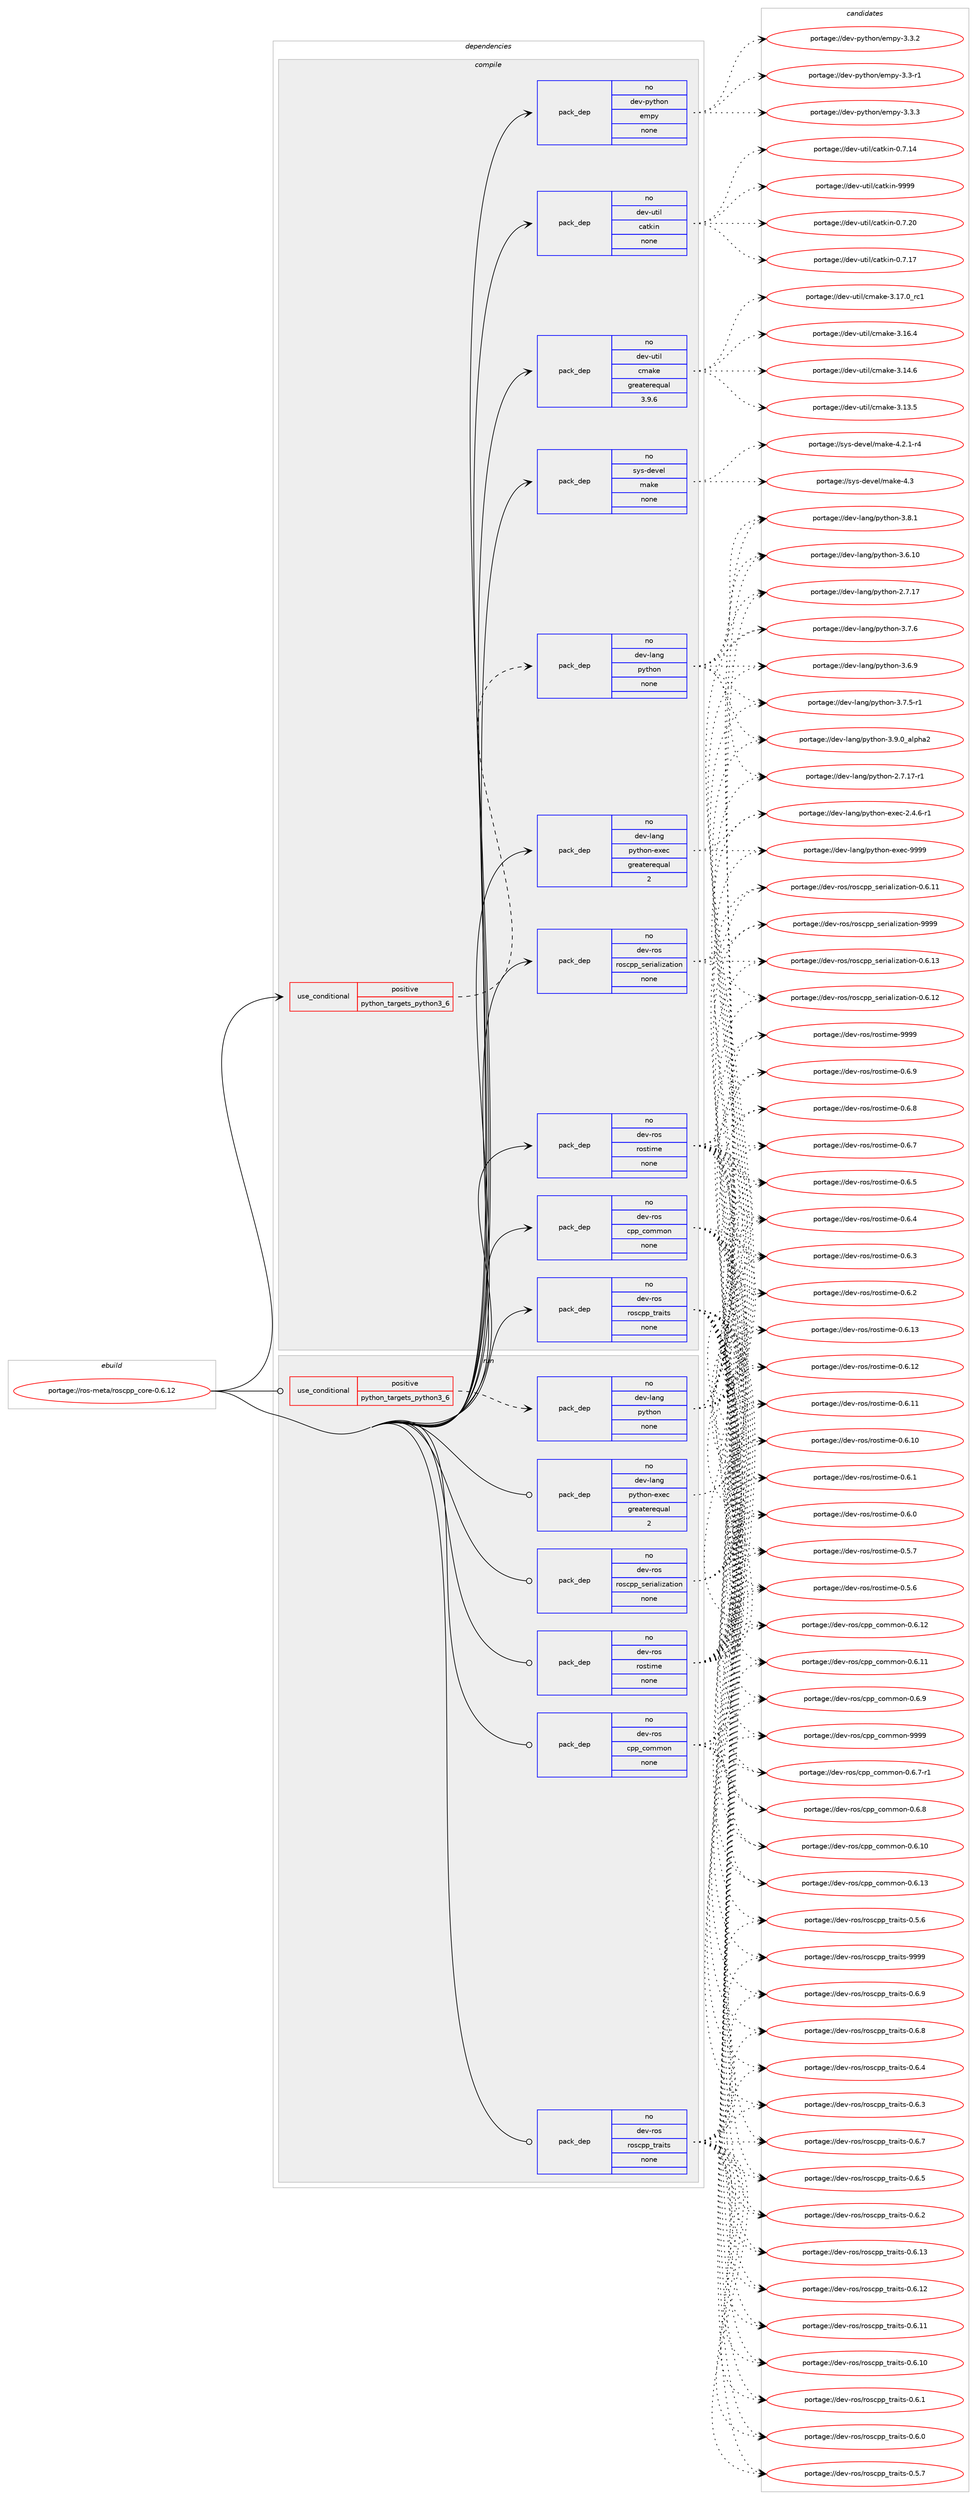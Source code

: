 digraph prolog {

# *************
# Graph options
# *************

newrank=true;
concentrate=true;
compound=true;
graph [rankdir=LR,fontname=Helvetica,fontsize=10,ranksep=1.5];#, ranksep=2.5, nodesep=0.2];
edge  [arrowhead=vee];
node  [fontname=Helvetica,fontsize=10];

# **********
# The ebuild
# **********

subgraph cluster_leftcol {
color=gray;
rank=same;
label=<<i>ebuild</i>>;
id [label="portage://ros-meta/roscpp_core-0.6.12", color=red, width=4, href="../ros-meta/roscpp_core-0.6.12.svg"];
}

# ****************
# The dependencies
# ****************

subgraph cluster_midcol {
color=gray;
label=<<i>dependencies</i>>;
subgraph cluster_compile {
fillcolor="#eeeeee";
style=filled;
label=<<i>compile</i>>;
subgraph cond20304 {
dependency101438 [label=<<TABLE BORDER="0" CELLBORDER="1" CELLSPACING="0" CELLPADDING="4"><TR><TD ROWSPAN="3" CELLPADDING="10">use_conditional</TD></TR><TR><TD>positive</TD></TR><TR><TD>python_targets_python3_6</TD></TR></TABLE>>, shape=none, color=red];
subgraph pack79366 {
dependency101439 [label=<<TABLE BORDER="0" CELLBORDER="1" CELLSPACING="0" CELLPADDING="4" WIDTH="220"><TR><TD ROWSPAN="6" CELLPADDING="30">pack_dep</TD></TR><TR><TD WIDTH="110">no</TD></TR><TR><TD>dev-lang</TD></TR><TR><TD>python</TD></TR><TR><TD>none</TD></TR><TR><TD></TD></TR></TABLE>>, shape=none, color=blue];
}
dependency101438:e -> dependency101439:w [weight=20,style="dashed",arrowhead="vee"];
}
id:e -> dependency101438:w [weight=20,style="solid",arrowhead="vee"];
subgraph pack79367 {
dependency101440 [label=<<TABLE BORDER="0" CELLBORDER="1" CELLSPACING="0" CELLPADDING="4" WIDTH="220"><TR><TD ROWSPAN="6" CELLPADDING="30">pack_dep</TD></TR><TR><TD WIDTH="110">no</TD></TR><TR><TD>dev-lang</TD></TR><TR><TD>python-exec</TD></TR><TR><TD>greaterequal</TD></TR><TR><TD>2</TD></TR></TABLE>>, shape=none, color=blue];
}
id:e -> dependency101440:w [weight=20,style="solid",arrowhead="vee"];
subgraph pack79368 {
dependency101441 [label=<<TABLE BORDER="0" CELLBORDER="1" CELLSPACING="0" CELLPADDING="4" WIDTH="220"><TR><TD ROWSPAN="6" CELLPADDING="30">pack_dep</TD></TR><TR><TD WIDTH="110">no</TD></TR><TR><TD>dev-python</TD></TR><TR><TD>empy</TD></TR><TR><TD>none</TD></TR><TR><TD></TD></TR></TABLE>>, shape=none, color=blue];
}
id:e -> dependency101441:w [weight=20,style="solid",arrowhead="vee"];
subgraph pack79369 {
dependency101442 [label=<<TABLE BORDER="0" CELLBORDER="1" CELLSPACING="0" CELLPADDING="4" WIDTH="220"><TR><TD ROWSPAN="6" CELLPADDING="30">pack_dep</TD></TR><TR><TD WIDTH="110">no</TD></TR><TR><TD>dev-ros</TD></TR><TR><TD>cpp_common</TD></TR><TR><TD>none</TD></TR><TR><TD></TD></TR></TABLE>>, shape=none, color=blue];
}
id:e -> dependency101442:w [weight=20,style="solid",arrowhead="vee"];
subgraph pack79370 {
dependency101443 [label=<<TABLE BORDER="0" CELLBORDER="1" CELLSPACING="0" CELLPADDING="4" WIDTH="220"><TR><TD ROWSPAN="6" CELLPADDING="30">pack_dep</TD></TR><TR><TD WIDTH="110">no</TD></TR><TR><TD>dev-ros</TD></TR><TR><TD>roscpp_serialization</TD></TR><TR><TD>none</TD></TR><TR><TD></TD></TR></TABLE>>, shape=none, color=blue];
}
id:e -> dependency101443:w [weight=20,style="solid",arrowhead="vee"];
subgraph pack79371 {
dependency101444 [label=<<TABLE BORDER="0" CELLBORDER="1" CELLSPACING="0" CELLPADDING="4" WIDTH="220"><TR><TD ROWSPAN="6" CELLPADDING="30">pack_dep</TD></TR><TR><TD WIDTH="110">no</TD></TR><TR><TD>dev-ros</TD></TR><TR><TD>roscpp_traits</TD></TR><TR><TD>none</TD></TR><TR><TD></TD></TR></TABLE>>, shape=none, color=blue];
}
id:e -> dependency101444:w [weight=20,style="solid",arrowhead="vee"];
subgraph pack79372 {
dependency101445 [label=<<TABLE BORDER="0" CELLBORDER="1" CELLSPACING="0" CELLPADDING="4" WIDTH="220"><TR><TD ROWSPAN="6" CELLPADDING="30">pack_dep</TD></TR><TR><TD WIDTH="110">no</TD></TR><TR><TD>dev-ros</TD></TR><TR><TD>rostime</TD></TR><TR><TD>none</TD></TR><TR><TD></TD></TR></TABLE>>, shape=none, color=blue];
}
id:e -> dependency101445:w [weight=20,style="solid",arrowhead="vee"];
subgraph pack79373 {
dependency101446 [label=<<TABLE BORDER="0" CELLBORDER="1" CELLSPACING="0" CELLPADDING="4" WIDTH="220"><TR><TD ROWSPAN="6" CELLPADDING="30">pack_dep</TD></TR><TR><TD WIDTH="110">no</TD></TR><TR><TD>dev-util</TD></TR><TR><TD>catkin</TD></TR><TR><TD>none</TD></TR><TR><TD></TD></TR></TABLE>>, shape=none, color=blue];
}
id:e -> dependency101446:w [weight=20,style="solid",arrowhead="vee"];
subgraph pack79374 {
dependency101447 [label=<<TABLE BORDER="0" CELLBORDER="1" CELLSPACING="0" CELLPADDING="4" WIDTH="220"><TR><TD ROWSPAN="6" CELLPADDING="30">pack_dep</TD></TR><TR><TD WIDTH="110">no</TD></TR><TR><TD>dev-util</TD></TR><TR><TD>cmake</TD></TR><TR><TD>greaterequal</TD></TR><TR><TD>3.9.6</TD></TR></TABLE>>, shape=none, color=blue];
}
id:e -> dependency101447:w [weight=20,style="solid",arrowhead="vee"];
subgraph pack79375 {
dependency101448 [label=<<TABLE BORDER="0" CELLBORDER="1" CELLSPACING="0" CELLPADDING="4" WIDTH="220"><TR><TD ROWSPAN="6" CELLPADDING="30">pack_dep</TD></TR><TR><TD WIDTH="110">no</TD></TR><TR><TD>sys-devel</TD></TR><TR><TD>make</TD></TR><TR><TD>none</TD></TR><TR><TD></TD></TR></TABLE>>, shape=none, color=blue];
}
id:e -> dependency101448:w [weight=20,style="solid",arrowhead="vee"];
}
subgraph cluster_compileandrun {
fillcolor="#eeeeee";
style=filled;
label=<<i>compile and run</i>>;
}
subgraph cluster_run {
fillcolor="#eeeeee";
style=filled;
label=<<i>run</i>>;
subgraph cond20305 {
dependency101449 [label=<<TABLE BORDER="0" CELLBORDER="1" CELLSPACING="0" CELLPADDING="4"><TR><TD ROWSPAN="3" CELLPADDING="10">use_conditional</TD></TR><TR><TD>positive</TD></TR><TR><TD>python_targets_python3_6</TD></TR></TABLE>>, shape=none, color=red];
subgraph pack79376 {
dependency101450 [label=<<TABLE BORDER="0" CELLBORDER="1" CELLSPACING="0" CELLPADDING="4" WIDTH="220"><TR><TD ROWSPAN="6" CELLPADDING="30">pack_dep</TD></TR><TR><TD WIDTH="110">no</TD></TR><TR><TD>dev-lang</TD></TR><TR><TD>python</TD></TR><TR><TD>none</TD></TR><TR><TD></TD></TR></TABLE>>, shape=none, color=blue];
}
dependency101449:e -> dependency101450:w [weight=20,style="dashed",arrowhead="vee"];
}
id:e -> dependency101449:w [weight=20,style="solid",arrowhead="odot"];
subgraph pack79377 {
dependency101451 [label=<<TABLE BORDER="0" CELLBORDER="1" CELLSPACING="0" CELLPADDING="4" WIDTH="220"><TR><TD ROWSPAN="6" CELLPADDING="30">pack_dep</TD></TR><TR><TD WIDTH="110">no</TD></TR><TR><TD>dev-lang</TD></TR><TR><TD>python-exec</TD></TR><TR><TD>greaterequal</TD></TR><TR><TD>2</TD></TR></TABLE>>, shape=none, color=blue];
}
id:e -> dependency101451:w [weight=20,style="solid",arrowhead="odot"];
subgraph pack79378 {
dependency101452 [label=<<TABLE BORDER="0" CELLBORDER="1" CELLSPACING="0" CELLPADDING="4" WIDTH="220"><TR><TD ROWSPAN="6" CELLPADDING="30">pack_dep</TD></TR><TR><TD WIDTH="110">no</TD></TR><TR><TD>dev-ros</TD></TR><TR><TD>cpp_common</TD></TR><TR><TD>none</TD></TR><TR><TD></TD></TR></TABLE>>, shape=none, color=blue];
}
id:e -> dependency101452:w [weight=20,style="solid",arrowhead="odot"];
subgraph pack79379 {
dependency101453 [label=<<TABLE BORDER="0" CELLBORDER="1" CELLSPACING="0" CELLPADDING="4" WIDTH="220"><TR><TD ROWSPAN="6" CELLPADDING="30">pack_dep</TD></TR><TR><TD WIDTH="110">no</TD></TR><TR><TD>dev-ros</TD></TR><TR><TD>roscpp_serialization</TD></TR><TR><TD>none</TD></TR><TR><TD></TD></TR></TABLE>>, shape=none, color=blue];
}
id:e -> dependency101453:w [weight=20,style="solid",arrowhead="odot"];
subgraph pack79380 {
dependency101454 [label=<<TABLE BORDER="0" CELLBORDER="1" CELLSPACING="0" CELLPADDING="4" WIDTH="220"><TR><TD ROWSPAN="6" CELLPADDING="30">pack_dep</TD></TR><TR><TD WIDTH="110">no</TD></TR><TR><TD>dev-ros</TD></TR><TR><TD>roscpp_traits</TD></TR><TR><TD>none</TD></TR><TR><TD></TD></TR></TABLE>>, shape=none, color=blue];
}
id:e -> dependency101454:w [weight=20,style="solid",arrowhead="odot"];
subgraph pack79381 {
dependency101455 [label=<<TABLE BORDER="0" CELLBORDER="1" CELLSPACING="0" CELLPADDING="4" WIDTH="220"><TR><TD ROWSPAN="6" CELLPADDING="30">pack_dep</TD></TR><TR><TD WIDTH="110">no</TD></TR><TR><TD>dev-ros</TD></TR><TR><TD>rostime</TD></TR><TR><TD>none</TD></TR><TR><TD></TD></TR></TABLE>>, shape=none, color=blue];
}
id:e -> dependency101455:w [weight=20,style="solid",arrowhead="odot"];
}
}

# **************
# The candidates
# **************

subgraph cluster_choices {
rank=same;
color=gray;
label=<<i>candidates</i>>;

subgraph choice79366 {
color=black;
nodesep=1;
choice10010111845108971101034711212111610411111045514657464895971081121049750 [label="portage://dev-lang/python-3.9.0_alpha2", color=red, width=4,href="../dev-lang/python-3.9.0_alpha2.svg"];
choice100101118451089711010347112121116104111110455146564649 [label="portage://dev-lang/python-3.8.1", color=red, width=4,href="../dev-lang/python-3.8.1.svg"];
choice100101118451089711010347112121116104111110455146554654 [label="portage://dev-lang/python-3.7.6", color=red, width=4,href="../dev-lang/python-3.7.6.svg"];
choice1001011184510897110103471121211161041111104551465546534511449 [label="portage://dev-lang/python-3.7.5-r1", color=red, width=4,href="../dev-lang/python-3.7.5-r1.svg"];
choice100101118451089711010347112121116104111110455146544657 [label="portage://dev-lang/python-3.6.9", color=red, width=4,href="../dev-lang/python-3.6.9.svg"];
choice10010111845108971101034711212111610411111045514654464948 [label="portage://dev-lang/python-3.6.10", color=red, width=4,href="../dev-lang/python-3.6.10.svg"];
choice100101118451089711010347112121116104111110455046554649554511449 [label="portage://dev-lang/python-2.7.17-r1", color=red, width=4,href="../dev-lang/python-2.7.17-r1.svg"];
choice10010111845108971101034711212111610411111045504655464955 [label="portage://dev-lang/python-2.7.17", color=red, width=4,href="../dev-lang/python-2.7.17.svg"];
dependency101439:e -> choice10010111845108971101034711212111610411111045514657464895971081121049750:w [style=dotted,weight="100"];
dependency101439:e -> choice100101118451089711010347112121116104111110455146564649:w [style=dotted,weight="100"];
dependency101439:e -> choice100101118451089711010347112121116104111110455146554654:w [style=dotted,weight="100"];
dependency101439:e -> choice1001011184510897110103471121211161041111104551465546534511449:w [style=dotted,weight="100"];
dependency101439:e -> choice100101118451089711010347112121116104111110455146544657:w [style=dotted,weight="100"];
dependency101439:e -> choice10010111845108971101034711212111610411111045514654464948:w [style=dotted,weight="100"];
dependency101439:e -> choice100101118451089711010347112121116104111110455046554649554511449:w [style=dotted,weight="100"];
dependency101439:e -> choice10010111845108971101034711212111610411111045504655464955:w [style=dotted,weight="100"];
}
subgraph choice79367 {
color=black;
nodesep=1;
choice10010111845108971101034711212111610411111045101120101994557575757 [label="portage://dev-lang/python-exec-9999", color=red, width=4,href="../dev-lang/python-exec-9999.svg"];
choice10010111845108971101034711212111610411111045101120101994550465246544511449 [label="portage://dev-lang/python-exec-2.4.6-r1", color=red, width=4,href="../dev-lang/python-exec-2.4.6-r1.svg"];
dependency101440:e -> choice10010111845108971101034711212111610411111045101120101994557575757:w [style=dotted,weight="100"];
dependency101440:e -> choice10010111845108971101034711212111610411111045101120101994550465246544511449:w [style=dotted,weight="100"];
}
subgraph choice79368 {
color=black;
nodesep=1;
choice1001011184511212111610411111047101109112121455146514651 [label="portage://dev-python/empy-3.3.3", color=red, width=4,href="../dev-python/empy-3.3.3.svg"];
choice1001011184511212111610411111047101109112121455146514650 [label="portage://dev-python/empy-3.3.2", color=red, width=4,href="../dev-python/empy-3.3.2.svg"];
choice1001011184511212111610411111047101109112121455146514511449 [label="portage://dev-python/empy-3.3-r1", color=red, width=4,href="../dev-python/empy-3.3-r1.svg"];
dependency101441:e -> choice1001011184511212111610411111047101109112121455146514651:w [style=dotted,weight="100"];
dependency101441:e -> choice1001011184511212111610411111047101109112121455146514650:w [style=dotted,weight="100"];
dependency101441:e -> choice1001011184511212111610411111047101109112121455146514511449:w [style=dotted,weight="100"];
}
subgraph choice79369 {
color=black;
nodesep=1;
choice10010111845114111115479911211295991111091091111104557575757 [label="portage://dev-ros/cpp_common-9999", color=red, width=4,href="../dev-ros/cpp_common-9999.svg"];
choice1001011184511411111547991121129599111109109111110454846544657 [label="portage://dev-ros/cpp_common-0.6.9", color=red, width=4,href="../dev-ros/cpp_common-0.6.9.svg"];
choice1001011184511411111547991121129599111109109111110454846544656 [label="portage://dev-ros/cpp_common-0.6.8", color=red, width=4,href="../dev-ros/cpp_common-0.6.8.svg"];
choice10010111845114111115479911211295991111091091111104548465446554511449 [label="portage://dev-ros/cpp_common-0.6.7-r1", color=red, width=4,href="../dev-ros/cpp_common-0.6.7-r1.svg"];
choice100101118451141111154799112112959911110910911111045484654464951 [label="portage://dev-ros/cpp_common-0.6.13", color=red, width=4,href="../dev-ros/cpp_common-0.6.13.svg"];
choice100101118451141111154799112112959911110910911111045484654464950 [label="portage://dev-ros/cpp_common-0.6.12", color=red, width=4,href="../dev-ros/cpp_common-0.6.12.svg"];
choice100101118451141111154799112112959911110910911111045484654464949 [label="portage://dev-ros/cpp_common-0.6.11", color=red, width=4,href="../dev-ros/cpp_common-0.6.11.svg"];
choice100101118451141111154799112112959911110910911111045484654464948 [label="portage://dev-ros/cpp_common-0.6.10", color=red, width=4,href="../dev-ros/cpp_common-0.6.10.svg"];
dependency101442:e -> choice10010111845114111115479911211295991111091091111104557575757:w [style=dotted,weight="100"];
dependency101442:e -> choice1001011184511411111547991121129599111109109111110454846544657:w [style=dotted,weight="100"];
dependency101442:e -> choice1001011184511411111547991121129599111109109111110454846544656:w [style=dotted,weight="100"];
dependency101442:e -> choice10010111845114111115479911211295991111091091111104548465446554511449:w [style=dotted,weight="100"];
dependency101442:e -> choice100101118451141111154799112112959911110910911111045484654464951:w [style=dotted,weight="100"];
dependency101442:e -> choice100101118451141111154799112112959911110910911111045484654464950:w [style=dotted,weight="100"];
dependency101442:e -> choice100101118451141111154799112112959911110910911111045484654464949:w [style=dotted,weight="100"];
dependency101442:e -> choice100101118451141111154799112112959911110910911111045484654464948:w [style=dotted,weight="100"];
}
subgraph choice79370 {
color=black;
nodesep=1;
choice1001011184511411111547114111115991121129511510111410597108105122971161051111104557575757 [label="portage://dev-ros/roscpp_serialization-9999", color=red, width=4,href="../dev-ros/roscpp_serialization-9999.svg"];
choice10010111845114111115471141111159911211295115101114105971081051229711610511111045484654464951 [label="portage://dev-ros/roscpp_serialization-0.6.13", color=red, width=4,href="../dev-ros/roscpp_serialization-0.6.13.svg"];
choice10010111845114111115471141111159911211295115101114105971081051229711610511111045484654464950 [label="portage://dev-ros/roscpp_serialization-0.6.12", color=red, width=4,href="../dev-ros/roscpp_serialization-0.6.12.svg"];
choice10010111845114111115471141111159911211295115101114105971081051229711610511111045484654464949 [label="portage://dev-ros/roscpp_serialization-0.6.11", color=red, width=4,href="../dev-ros/roscpp_serialization-0.6.11.svg"];
dependency101443:e -> choice1001011184511411111547114111115991121129511510111410597108105122971161051111104557575757:w [style=dotted,weight="100"];
dependency101443:e -> choice10010111845114111115471141111159911211295115101114105971081051229711610511111045484654464951:w [style=dotted,weight="100"];
dependency101443:e -> choice10010111845114111115471141111159911211295115101114105971081051229711610511111045484654464950:w [style=dotted,weight="100"];
dependency101443:e -> choice10010111845114111115471141111159911211295115101114105971081051229711610511111045484654464949:w [style=dotted,weight="100"];
}
subgraph choice79371 {
color=black;
nodesep=1;
choice10010111845114111115471141111159911211295116114971051161154557575757 [label="portage://dev-ros/roscpp_traits-9999", color=red, width=4,href="../dev-ros/roscpp_traits-9999.svg"];
choice1001011184511411111547114111115991121129511611497105116115454846544657 [label="portage://dev-ros/roscpp_traits-0.6.9", color=red, width=4,href="../dev-ros/roscpp_traits-0.6.9.svg"];
choice1001011184511411111547114111115991121129511611497105116115454846544656 [label="portage://dev-ros/roscpp_traits-0.6.8", color=red, width=4,href="../dev-ros/roscpp_traits-0.6.8.svg"];
choice1001011184511411111547114111115991121129511611497105116115454846544655 [label="portage://dev-ros/roscpp_traits-0.6.7", color=red, width=4,href="../dev-ros/roscpp_traits-0.6.7.svg"];
choice1001011184511411111547114111115991121129511611497105116115454846544653 [label="portage://dev-ros/roscpp_traits-0.6.5", color=red, width=4,href="../dev-ros/roscpp_traits-0.6.5.svg"];
choice1001011184511411111547114111115991121129511611497105116115454846544652 [label="portage://dev-ros/roscpp_traits-0.6.4", color=red, width=4,href="../dev-ros/roscpp_traits-0.6.4.svg"];
choice1001011184511411111547114111115991121129511611497105116115454846544651 [label="portage://dev-ros/roscpp_traits-0.6.3", color=red, width=4,href="../dev-ros/roscpp_traits-0.6.3.svg"];
choice1001011184511411111547114111115991121129511611497105116115454846544650 [label="portage://dev-ros/roscpp_traits-0.6.2", color=red, width=4,href="../dev-ros/roscpp_traits-0.6.2.svg"];
choice100101118451141111154711411111599112112951161149710511611545484654464951 [label="portage://dev-ros/roscpp_traits-0.6.13", color=red, width=4,href="../dev-ros/roscpp_traits-0.6.13.svg"];
choice100101118451141111154711411111599112112951161149710511611545484654464950 [label="portage://dev-ros/roscpp_traits-0.6.12", color=red, width=4,href="../dev-ros/roscpp_traits-0.6.12.svg"];
choice100101118451141111154711411111599112112951161149710511611545484654464949 [label="portage://dev-ros/roscpp_traits-0.6.11", color=red, width=4,href="../dev-ros/roscpp_traits-0.6.11.svg"];
choice100101118451141111154711411111599112112951161149710511611545484654464948 [label="portage://dev-ros/roscpp_traits-0.6.10", color=red, width=4,href="../dev-ros/roscpp_traits-0.6.10.svg"];
choice1001011184511411111547114111115991121129511611497105116115454846544649 [label="portage://dev-ros/roscpp_traits-0.6.1", color=red, width=4,href="../dev-ros/roscpp_traits-0.6.1.svg"];
choice1001011184511411111547114111115991121129511611497105116115454846544648 [label="portage://dev-ros/roscpp_traits-0.6.0", color=red, width=4,href="../dev-ros/roscpp_traits-0.6.0.svg"];
choice1001011184511411111547114111115991121129511611497105116115454846534655 [label="portage://dev-ros/roscpp_traits-0.5.7", color=red, width=4,href="../dev-ros/roscpp_traits-0.5.7.svg"];
choice1001011184511411111547114111115991121129511611497105116115454846534654 [label="portage://dev-ros/roscpp_traits-0.5.6", color=red, width=4,href="../dev-ros/roscpp_traits-0.5.6.svg"];
dependency101444:e -> choice10010111845114111115471141111159911211295116114971051161154557575757:w [style=dotted,weight="100"];
dependency101444:e -> choice1001011184511411111547114111115991121129511611497105116115454846544657:w [style=dotted,weight="100"];
dependency101444:e -> choice1001011184511411111547114111115991121129511611497105116115454846544656:w [style=dotted,weight="100"];
dependency101444:e -> choice1001011184511411111547114111115991121129511611497105116115454846544655:w [style=dotted,weight="100"];
dependency101444:e -> choice1001011184511411111547114111115991121129511611497105116115454846544653:w [style=dotted,weight="100"];
dependency101444:e -> choice1001011184511411111547114111115991121129511611497105116115454846544652:w [style=dotted,weight="100"];
dependency101444:e -> choice1001011184511411111547114111115991121129511611497105116115454846544651:w [style=dotted,weight="100"];
dependency101444:e -> choice1001011184511411111547114111115991121129511611497105116115454846544650:w [style=dotted,weight="100"];
dependency101444:e -> choice100101118451141111154711411111599112112951161149710511611545484654464951:w [style=dotted,weight="100"];
dependency101444:e -> choice100101118451141111154711411111599112112951161149710511611545484654464950:w [style=dotted,weight="100"];
dependency101444:e -> choice100101118451141111154711411111599112112951161149710511611545484654464949:w [style=dotted,weight="100"];
dependency101444:e -> choice100101118451141111154711411111599112112951161149710511611545484654464948:w [style=dotted,weight="100"];
dependency101444:e -> choice1001011184511411111547114111115991121129511611497105116115454846544649:w [style=dotted,weight="100"];
dependency101444:e -> choice1001011184511411111547114111115991121129511611497105116115454846544648:w [style=dotted,weight="100"];
dependency101444:e -> choice1001011184511411111547114111115991121129511611497105116115454846534655:w [style=dotted,weight="100"];
dependency101444:e -> choice1001011184511411111547114111115991121129511611497105116115454846534654:w [style=dotted,weight="100"];
}
subgraph choice79372 {
color=black;
nodesep=1;
choice10010111845114111115471141111151161051091014557575757 [label="portage://dev-ros/rostime-9999", color=red, width=4,href="../dev-ros/rostime-9999.svg"];
choice1001011184511411111547114111115116105109101454846544657 [label="portage://dev-ros/rostime-0.6.9", color=red, width=4,href="../dev-ros/rostime-0.6.9.svg"];
choice1001011184511411111547114111115116105109101454846544656 [label="portage://dev-ros/rostime-0.6.8", color=red, width=4,href="../dev-ros/rostime-0.6.8.svg"];
choice1001011184511411111547114111115116105109101454846544655 [label="portage://dev-ros/rostime-0.6.7", color=red, width=4,href="../dev-ros/rostime-0.6.7.svg"];
choice1001011184511411111547114111115116105109101454846544653 [label="portage://dev-ros/rostime-0.6.5", color=red, width=4,href="../dev-ros/rostime-0.6.5.svg"];
choice1001011184511411111547114111115116105109101454846544652 [label="portage://dev-ros/rostime-0.6.4", color=red, width=4,href="../dev-ros/rostime-0.6.4.svg"];
choice1001011184511411111547114111115116105109101454846544651 [label="portage://dev-ros/rostime-0.6.3", color=red, width=4,href="../dev-ros/rostime-0.6.3.svg"];
choice1001011184511411111547114111115116105109101454846544650 [label="portage://dev-ros/rostime-0.6.2", color=red, width=4,href="../dev-ros/rostime-0.6.2.svg"];
choice100101118451141111154711411111511610510910145484654464951 [label="portage://dev-ros/rostime-0.6.13", color=red, width=4,href="../dev-ros/rostime-0.6.13.svg"];
choice100101118451141111154711411111511610510910145484654464950 [label="portage://dev-ros/rostime-0.6.12", color=red, width=4,href="../dev-ros/rostime-0.6.12.svg"];
choice100101118451141111154711411111511610510910145484654464949 [label="portage://dev-ros/rostime-0.6.11", color=red, width=4,href="../dev-ros/rostime-0.6.11.svg"];
choice100101118451141111154711411111511610510910145484654464948 [label="portage://dev-ros/rostime-0.6.10", color=red, width=4,href="../dev-ros/rostime-0.6.10.svg"];
choice1001011184511411111547114111115116105109101454846544649 [label="portage://dev-ros/rostime-0.6.1", color=red, width=4,href="../dev-ros/rostime-0.6.1.svg"];
choice1001011184511411111547114111115116105109101454846544648 [label="portage://dev-ros/rostime-0.6.0", color=red, width=4,href="../dev-ros/rostime-0.6.0.svg"];
choice1001011184511411111547114111115116105109101454846534655 [label="portage://dev-ros/rostime-0.5.7", color=red, width=4,href="../dev-ros/rostime-0.5.7.svg"];
choice1001011184511411111547114111115116105109101454846534654 [label="portage://dev-ros/rostime-0.5.6", color=red, width=4,href="../dev-ros/rostime-0.5.6.svg"];
dependency101445:e -> choice10010111845114111115471141111151161051091014557575757:w [style=dotted,weight="100"];
dependency101445:e -> choice1001011184511411111547114111115116105109101454846544657:w [style=dotted,weight="100"];
dependency101445:e -> choice1001011184511411111547114111115116105109101454846544656:w [style=dotted,weight="100"];
dependency101445:e -> choice1001011184511411111547114111115116105109101454846544655:w [style=dotted,weight="100"];
dependency101445:e -> choice1001011184511411111547114111115116105109101454846544653:w [style=dotted,weight="100"];
dependency101445:e -> choice1001011184511411111547114111115116105109101454846544652:w [style=dotted,weight="100"];
dependency101445:e -> choice1001011184511411111547114111115116105109101454846544651:w [style=dotted,weight="100"];
dependency101445:e -> choice1001011184511411111547114111115116105109101454846544650:w [style=dotted,weight="100"];
dependency101445:e -> choice100101118451141111154711411111511610510910145484654464951:w [style=dotted,weight="100"];
dependency101445:e -> choice100101118451141111154711411111511610510910145484654464950:w [style=dotted,weight="100"];
dependency101445:e -> choice100101118451141111154711411111511610510910145484654464949:w [style=dotted,weight="100"];
dependency101445:e -> choice100101118451141111154711411111511610510910145484654464948:w [style=dotted,weight="100"];
dependency101445:e -> choice1001011184511411111547114111115116105109101454846544649:w [style=dotted,weight="100"];
dependency101445:e -> choice1001011184511411111547114111115116105109101454846544648:w [style=dotted,weight="100"];
dependency101445:e -> choice1001011184511411111547114111115116105109101454846534655:w [style=dotted,weight="100"];
dependency101445:e -> choice1001011184511411111547114111115116105109101454846534654:w [style=dotted,weight="100"];
}
subgraph choice79373 {
color=black;
nodesep=1;
choice100101118451171161051084799971161071051104557575757 [label="portage://dev-util/catkin-9999", color=red, width=4,href="../dev-util/catkin-9999.svg"];
choice1001011184511711610510847999711610710511045484655465048 [label="portage://dev-util/catkin-0.7.20", color=red, width=4,href="../dev-util/catkin-0.7.20.svg"];
choice1001011184511711610510847999711610710511045484655464955 [label="portage://dev-util/catkin-0.7.17", color=red, width=4,href="../dev-util/catkin-0.7.17.svg"];
choice1001011184511711610510847999711610710511045484655464952 [label="portage://dev-util/catkin-0.7.14", color=red, width=4,href="../dev-util/catkin-0.7.14.svg"];
dependency101446:e -> choice100101118451171161051084799971161071051104557575757:w [style=dotted,weight="100"];
dependency101446:e -> choice1001011184511711610510847999711610710511045484655465048:w [style=dotted,weight="100"];
dependency101446:e -> choice1001011184511711610510847999711610710511045484655464955:w [style=dotted,weight="100"];
dependency101446:e -> choice1001011184511711610510847999711610710511045484655464952:w [style=dotted,weight="100"];
}
subgraph choice79374 {
color=black;
nodesep=1;
choice1001011184511711610510847991099710710145514649554648951149949 [label="portage://dev-util/cmake-3.17.0_rc1", color=red, width=4,href="../dev-util/cmake-3.17.0_rc1.svg"];
choice1001011184511711610510847991099710710145514649544652 [label="portage://dev-util/cmake-3.16.4", color=red, width=4,href="../dev-util/cmake-3.16.4.svg"];
choice1001011184511711610510847991099710710145514649524654 [label="portage://dev-util/cmake-3.14.6", color=red, width=4,href="../dev-util/cmake-3.14.6.svg"];
choice1001011184511711610510847991099710710145514649514653 [label="portage://dev-util/cmake-3.13.5", color=red, width=4,href="../dev-util/cmake-3.13.5.svg"];
dependency101447:e -> choice1001011184511711610510847991099710710145514649554648951149949:w [style=dotted,weight="100"];
dependency101447:e -> choice1001011184511711610510847991099710710145514649544652:w [style=dotted,weight="100"];
dependency101447:e -> choice1001011184511711610510847991099710710145514649524654:w [style=dotted,weight="100"];
dependency101447:e -> choice1001011184511711610510847991099710710145514649514653:w [style=dotted,weight="100"];
}
subgraph choice79375 {
color=black;
nodesep=1;
choice11512111545100101118101108471099710710145524651 [label="portage://sys-devel/make-4.3", color=red, width=4,href="../sys-devel/make-4.3.svg"];
choice1151211154510010111810110847109971071014552465046494511452 [label="portage://sys-devel/make-4.2.1-r4", color=red, width=4,href="../sys-devel/make-4.2.1-r4.svg"];
dependency101448:e -> choice11512111545100101118101108471099710710145524651:w [style=dotted,weight="100"];
dependency101448:e -> choice1151211154510010111810110847109971071014552465046494511452:w [style=dotted,weight="100"];
}
subgraph choice79376 {
color=black;
nodesep=1;
choice10010111845108971101034711212111610411111045514657464895971081121049750 [label="portage://dev-lang/python-3.9.0_alpha2", color=red, width=4,href="../dev-lang/python-3.9.0_alpha2.svg"];
choice100101118451089711010347112121116104111110455146564649 [label="portage://dev-lang/python-3.8.1", color=red, width=4,href="../dev-lang/python-3.8.1.svg"];
choice100101118451089711010347112121116104111110455146554654 [label="portage://dev-lang/python-3.7.6", color=red, width=4,href="../dev-lang/python-3.7.6.svg"];
choice1001011184510897110103471121211161041111104551465546534511449 [label="portage://dev-lang/python-3.7.5-r1", color=red, width=4,href="../dev-lang/python-3.7.5-r1.svg"];
choice100101118451089711010347112121116104111110455146544657 [label="portage://dev-lang/python-3.6.9", color=red, width=4,href="../dev-lang/python-3.6.9.svg"];
choice10010111845108971101034711212111610411111045514654464948 [label="portage://dev-lang/python-3.6.10", color=red, width=4,href="../dev-lang/python-3.6.10.svg"];
choice100101118451089711010347112121116104111110455046554649554511449 [label="portage://dev-lang/python-2.7.17-r1", color=red, width=4,href="../dev-lang/python-2.7.17-r1.svg"];
choice10010111845108971101034711212111610411111045504655464955 [label="portage://dev-lang/python-2.7.17", color=red, width=4,href="../dev-lang/python-2.7.17.svg"];
dependency101450:e -> choice10010111845108971101034711212111610411111045514657464895971081121049750:w [style=dotted,weight="100"];
dependency101450:e -> choice100101118451089711010347112121116104111110455146564649:w [style=dotted,weight="100"];
dependency101450:e -> choice100101118451089711010347112121116104111110455146554654:w [style=dotted,weight="100"];
dependency101450:e -> choice1001011184510897110103471121211161041111104551465546534511449:w [style=dotted,weight="100"];
dependency101450:e -> choice100101118451089711010347112121116104111110455146544657:w [style=dotted,weight="100"];
dependency101450:e -> choice10010111845108971101034711212111610411111045514654464948:w [style=dotted,weight="100"];
dependency101450:e -> choice100101118451089711010347112121116104111110455046554649554511449:w [style=dotted,weight="100"];
dependency101450:e -> choice10010111845108971101034711212111610411111045504655464955:w [style=dotted,weight="100"];
}
subgraph choice79377 {
color=black;
nodesep=1;
choice10010111845108971101034711212111610411111045101120101994557575757 [label="portage://dev-lang/python-exec-9999", color=red, width=4,href="../dev-lang/python-exec-9999.svg"];
choice10010111845108971101034711212111610411111045101120101994550465246544511449 [label="portage://dev-lang/python-exec-2.4.6-r1", color=red, width=4,href="../dev-lang/python-exec-2.4.6-r1.svg"];
dependency101451:e -> choice10010111845108971101034711212111610411111045101120101994557575757:w [style=dotted,weight="100"];
dependency101451:e -> choice10010111845108971101034711212111610411111045101120101994550465246544511449:w [style=dotted,weight="100"];
}
subgraph choice79378 {
color=black;
nodesep=1;
choice10010111845114111115479911211295991111091091111104557575757 [label="portage://dev-ros/cpp_common-9999", color=red, width=4,href="../dev-ros/cpp_common-9999.svg"];
choice1001011184511411111547991121129599111109109111110454846544657 [label="portage://dev-ros/cpp_common-0.6.9", color=red, width=4,href="../dev-ros/cpp_common-0.6.9.svg"];
choice1001011184511411111547991121129599111109109111110454846544656 [label="portage://dev-ros/cpp_common-0.6.8", color=red, width=4,href="../dev-ros/cpp_common-0.6.8.svg"];
choice10010111845114111115479911211295991111091091111104548465446554511449 [label="portage://dev-ros/cpp_common-0.6.7-r1", color=red, width=4,href="../dev-ros/cpp_common-0.6.7-r1.svg"];
choice100101118451141111154799112112959911110910911111045484654464951 [label="portage://dev-ros/cpp_common-0.6.13", color=red, width=4,href="../dev-ros/cpp_common-0.6.13.svg"];
choice100101118451141111154799112112959911110910911111045484654464950 [label="portage://dev-ros/cpp_common-0.6.12", color=red, width=4,href="../dev-ros/cpp_common-0.6.12.svg"];
choice100101118451141111154799112112959911110910911111045484654464949 [label="portage://dev-ros/cpp_common-0.6.11", color=red, width=4,href="../dev-ros/cpp_common-0.6.11.svg"];
choice100101118451141111154799112112959911110910911111045484654464948 [label="portage://dev-ros/cpp_common-0.6.10", color=red, width=4,href="../dev-ros/cpp_common-0.6.10.svg"];
dependency101452:e -> choice10010111845114111115479911211295991111091091111104557575757:w [style=dotted,weight="100"];
dependency101452:e -> choice1001011184511411111547991121129599111109109111110454846544657:w [style=dotted,weight="100"];
dependency101452:e -> choice1001011184511411111547991121129599111109109111110454846544656:w [style=dotted,weight="100"];
dependency101452:e -> choice10010111845114111115479911211295991111091091111104548465446554511449:w [style=dotted,weight="100"];
dependency101452:e -> choice100101118451141111154799112112959911110910911111045484654464951:w [style=dotted,weight="100"];
dependency101452:e -> choice100101118451141111154799112112959911110910911111045484654464950:w [style=dotted,weight="100"];
dependency101452:e -> choice100101118451141111154799112112959911110910911111045484654464949:w [style=dotted,weight="100"];
dependency101452:e -> choice100101118451141111154799112112959911110910911111045484654464948:w [style=dotted,weight="100"];
}
subgraph choice79379 {
color=black;
nodesep=1;
choice1001011184511411111547114111115991121129511510111410597108105122971161051111104557575757 [label="portage://dev-ros/roscpp_serialization-9999", color=red, width=4,href="../dev-ros/roscpp_serialization-9999.svg"];
choice10010111845114111115471141111159911211295115101114105971081051229711610511111045484654464951 [label="portage://dev-ros/roscpp_serialization-0.6.13", color=red, width=4,href="../dev-ros/roscpp_serialization-0.6.13.svg"];
choice10010111845114111115471141111159911211295115101114105971081051229711610511111045484654464950 [label="portage://dev-ros/roscpp_serialization-0.6.12", color=red, width=4,href="../dev-ros/roscpp_serialization-0.6.12.svg"];
choice10010111845114111115471141111159911211295115101114105971081051229711610511111045484654464949 [label="portage://dev-ros/roscpp_serialization-0.6.11", color=red, width=4,href="../dev-ros/roscpp_serialization-0.6.11.svg"];
dependency101453:e -> choice1001011184511411111547114111115991121129511510111410597108105122971161051111104557575757:w [style=dotted,weight="100"];
dependency101453:e -> choice10010111845114111115471141111159911211295115101114105971081051229711610511111045484654464951:w [style=dotted,weight="100"];
dependency101453:e -> choice10010111845114111115471141111159911211295115101114105971081051229711610511111045484654464950:w [style=dotted,weight="100"];
dependency101453:e -> choice10010111845114111115471141111159911211295115101114105971081051229711610511111045484654464949:w [style=dotted,weight="100"];
}
subgraph choice79380 {
color=black;
nodesep=1;
choice10010111845114111115471141111159911211295116114971051161154557575757 [label="portage://dev-ros/roscpp_traits-9999", color=red, width=4,href="../dev-ros/roscpp_traits-9999.svg"];
choice1001011184511411111547114111115991121129511611497105116115454846544657 [label="portage://dev-ros/roscpp_traits-0.6.9", color=red, width=4,href="../dev-ros/roscpp_traits-0.6.9.svg"];
choice1001011184511411111547114111115991121129511611497105116115454846544656 [label="portage://dev-ros/roscpp_traits-0.6.8", color=red, width=4,href="../dev-ros/roscpp_traits-0.6.8.svg"];
choice1001011184511411111547114111115991121129511611497105116115454846544655 [label="portage://dev-ros/roscpp_traits-0.6.7", color=red, width=4,href="../dev-ros/roscpp_traits-0.6.7.svg"];
choice1001011184511411111547114111115991121129511611497105116115454846544653 [label="portage://dev-ros/roscpp_traits-0.6.5", color=red, width=4,href="../dev-ros/roscpp_traits-0.6.5.svg"];
choice1001011184511411111547114111115991121129511611497105116115454846544652 [label="portage://dev-ros/roscpp_traits-0.6.4", color=red, width=4,href="../dev-ros/roscpp_traits-0.6.4.svg"];
choice1001011184511411111547114111115991121129511611497105116115454846544651 [label="portage://dev-ros/roscpp_traits-0.6.3", color=red, width=4,href="../dev-ros/roscpp_traits-0.6.3.svg"];
choice1001011184511411111547114111115991121129511611497105116115454846544650 [label="portage://dev-ros/roscpp_traits-0.6.2", color=red, width=4,href="../dev-ros/roscpp_traits-0.6.2.svg"];
choice100101118451141111154711411111599112112951161149710511611545484654464951 [label="portage://dev-ros/roscpp_traits-0.6.13", color=red, width=4,href="../dev-ros/roscpp_traits-0.6.13.svg"];
choice100101118451141111154711411111599112112951161149710511611545484654464950 [label="portage://dev-ros/roscpp_traits-0.6.12", color=red, width=4,href="../dev-ros/roscpp_traits-0.6.12.svg"];
choice100101118451141111154711411111599112112951161149710511611545484654464949 [label="portage://dev-ros/roscpp_traits-0.6.11", color=red, width=4,href="../dev-ros/roscpp_traits-0.6.11.svg"];
choice100101118451141111154711411111599112112951161149710511611545484654464948 [label="portage://dev-ros/roscpp_traits-0.6.10", color=red, width=4,href="../dev-ros/roscpp_traits-0.6.10.svg"];
choice1001011184511411111547114111115991121129511611497105116115454846544649 [label="portage://dev-ros/roscpp_traits-0.6.1", color=red, width=4,href="../dev-ros/roscpp_traits-0.6.1.svg"];
choice1001011184511411111547114111115991121129511611497105116115454846544648 [label="portage://dev-ros/roscpp_traits-0.6.0", color=red, width=4,href="../dev-ros/roscpp_traits-0.6.0.svg"];
choice1001011184511411111547114111115991121129511611497105116115454846534655 [label="portage://dev-ros/roscpp_traits-0.5.7", color=red, width=4,href="../dev-ros/roscpp_traits-0.5.7.svg"];
choice1001011184511411111547114111115991121129511611497105116115454846534654 [label="portage://dev-ros/roscpp_traits-0.5.6", color=red, width=4,href="../dev-ros/roscpp_traits-0.5.6.svg"];
dependency101454:e -> choice10010111845114111115471141111159911211295116114971051161154557575757:w [style=dotted,weight="100"];
dependency101454:e -> choice1001011184511411111547114111115991121129511611497105116115454846544657:w [style=dotted,weight="100"];
dependency101454:e -> choice1001011184511411111547114111115991121129511611497105116115454846544656:w [style=dotted,weight="100"];
dependency101454:e -> choice1001011184511411111547114111115991121129511611497105116115454846544655:w [style=dotted,weight="100"];
dependency101454:e -> choice1001011184511411111547114111115991121129511611497105116115454846544653:w [style=dotted,weight="100"];
dependency101454:e -> choice1001011184511411111547114111115991121129511611497105116115454846544652:w [style=dotted,weight="100"];
dependency101454:e -> choice1001011184511411111547114111115991121129511611497105116115454846544651:w [style=dotted,weight="100"];
dependency101454:e -> choice1001011184511411111547114111115991121129511611497105116115454846544650:w [style=dotted,weight="100"];
dependency101454:e -> choice100101118451141111154711411111599112112951161149710511611545484654464951:w [style=dotted,weight="100"];
dependency101454:e -> choice100101118451141111154711411111599112112951161149710511611545484654464950:w [style=dotted,weight="100"];
dependency101454:e -> choice100101118451141111154711411111599112112951161149710511611545484654464949:w [style=dotted,weight="100"];
dependency101454:e -> choice100101118451141111154711411111599112112951161149710511611545484654464948:w [style=dotted,weight="100"];
dependency101454:e -> choice1001011184511411111547114111115991121129511611497105116115454846544649:w [style=dotted,weight="100"];
dependency101454:e -> choice1001011184511411111547114111115991121129511611497105116115454846544648:w [style=dotted,weight="100"];
dependency101454:e -> choice1001011184511411111547114111115991121129511611497105116115454846534655:w [style=dotted,weight="100"];
dependency101454:e -> choice1001011184511411111547114111115991121129511611497105116115454846534654:w [style=dotted,weight="100"];
}
subgraph choice79381 {
color=black;
nodesep=1;
choice10010111845114111115471141111151161051091014557575757 [label="portage://dev-ros/rostime-9999", color=red, width=4,href="../dev-ros/rostime-9999.svg"];
choice1001011184511411111547114111115116105109101454846544657 [label="portage://dev-ros/rostime-0.6.9", color=red, width=4,href="../dev-ros/rostime-0.6.9.svg"];
choice1001011184511411111547114111115116105109101454846544656 [label="portage://dev-ros/rostime-0.6.8", color=red, width=4,href="../dev-ros/rostime-0.6.8.svg"];
choice1001011184511411111547114111115116105109101454846544655 [label="portage://dev-ros/rostime-0.6.7", color=red, width=4,href="../dev-ros/rostime-0.6.7.svg"];
choice1001011184511411111547114111115116105109101454846544653 [label="portage://dev-ros/rostime-0.6.5", color=red, width=4,href="../dev-ros/rostime-0.6.5.svg"];
choice1001011184511411111547114111115116105109101454846544652 [label="portage://dev-ros/rostime-0.6.4", color=red, width=4,href="../dev-ros/rostime-0.6.4.svg"];
choice1001011184511411111547114111115116105109101454846544651 [label="portage://dev-ros/rostime-0.6.3", color=red, width=4,href="../dev-ros/rostime-0.6.3.svg"];
choice1001011184511411111547114111115116105109101454846544650 [label="portage://dev-ros/rostime-0.6.2", color=red, width=4,href="../dev-ros/rostime-0.6.2.svg"];
choice100101118451141111154711411111511610510910145484654464951 [label="portage://dev-ros/rostime-0.6.13", color=red, width=4,href="../dev-ros/rostime-0.6.13.svg"];
choice100101118451141111154711411111511610510910145484654464950 [label="portage://dev-ros/rostime-0.6.12", color=red, width=4,href="../dev-ros/rostime-0.6.12.svg"];
choice100101118451141111154711411111511610510910145484654464949 [label="portage://dev-ros/rostime-0.6.11", color=red, width=4,href="../dev-ros/rostime-0.6.11.svg"];
choice100101118451141111154711411111511610510910145484654464948 [label="portage://dev-ros/rostime-0.6.10", color=red, width=4,href="../dev-ros/rostime-0.6.10.svg"];
choice1001011184511411111547114111115116105109101454846544649 [label="portage://dev-ros/rostime-0.6.1", color=red, width=4,href="../dev-ros/rostime-0.6.1.svg"];
choice1001011184511411111547114111115116105109101454846544648 [label="portage://dev-ros/rostime-0.6.0", color=red, width=4,href="../dev-ros/rostime-0.6.0.svg"];
choice1001011184511411111547114111115116105109101454846534655 [label="portage://dev-ros/rostime-0.5.7", color=red, width=4,href="../dev-ros/rostime-0.5.7.svg"];
choice1001011184511411111547114111115116105109101454846534654 [label="portage://dev-ros/rostime-0.5.6", color=red, width=4,href="../dev-ros/rostime-0.5.6.svg"];
dependency101455:e -> choice10010111845114111115471141111151161051091014557575757:w [style=dotted,weight="100"];
dependency101455:e -> choice1001011184511411111547114111115116105109101454846544657:w [style=dotted,weight="100"];
dependency101455:e -> choice1001011184511411111547114111115116105109101454846544656:w [style=dotted,weight="100"];
dependency101455:e -> choice1001011184511411111547114111115116105109101454846544655:w [style=dotted,weight="100"];
dependency101455:e -> choice1001011184511411111547114111115116105109101454846544653:w [style=dotted,weight="100"];
dependency101455:e -> choice1001011184511411111547114111115116105109101454846544652:w [style=dotted,weight="100"];
dependency101455:e -> choice1001011184511411111547114111115116105109101454846544651:w [style=dotted,weight="100"];
dependency101455:e -> choice1001011184511411111547114111115116105109101454846544650:w [style=dotted,weight="100"];
dependency101455:e -> choice100101118451141111154711411111511610510910145484654464951:w [style=dotted,weight="100"];
dependency101455:e -> choice100101118451141111154711411111511610510910145484654464950:w [style=dotted,weight="100"];
dependency101455:e -> choice100101118451141111154711411111511610510910145484654464949:w [style=dotted,weight="100"];
dependency101455:e -> choice100101118451141111154711411111511610510910145484654464948:w [style=dotted,weight="100"];
dependency101455:e -> choice1001011184511411111547114111115116105109101454846544649:w [style=dotted,weight="100"];
dependency101455:e -> choice1001011184511411111547114111115116105109101454846544648:w [style=dotted,weight="100"];
dependency101455:e -> choice1001011184511411111547114111115116105109101454846534655:w [style=dotted,weight="100"];
dependency101455:e -> choice1001011184511411111547114111115116105109101454846534654:w [style=dotted,weight="100"];
}
}

}
